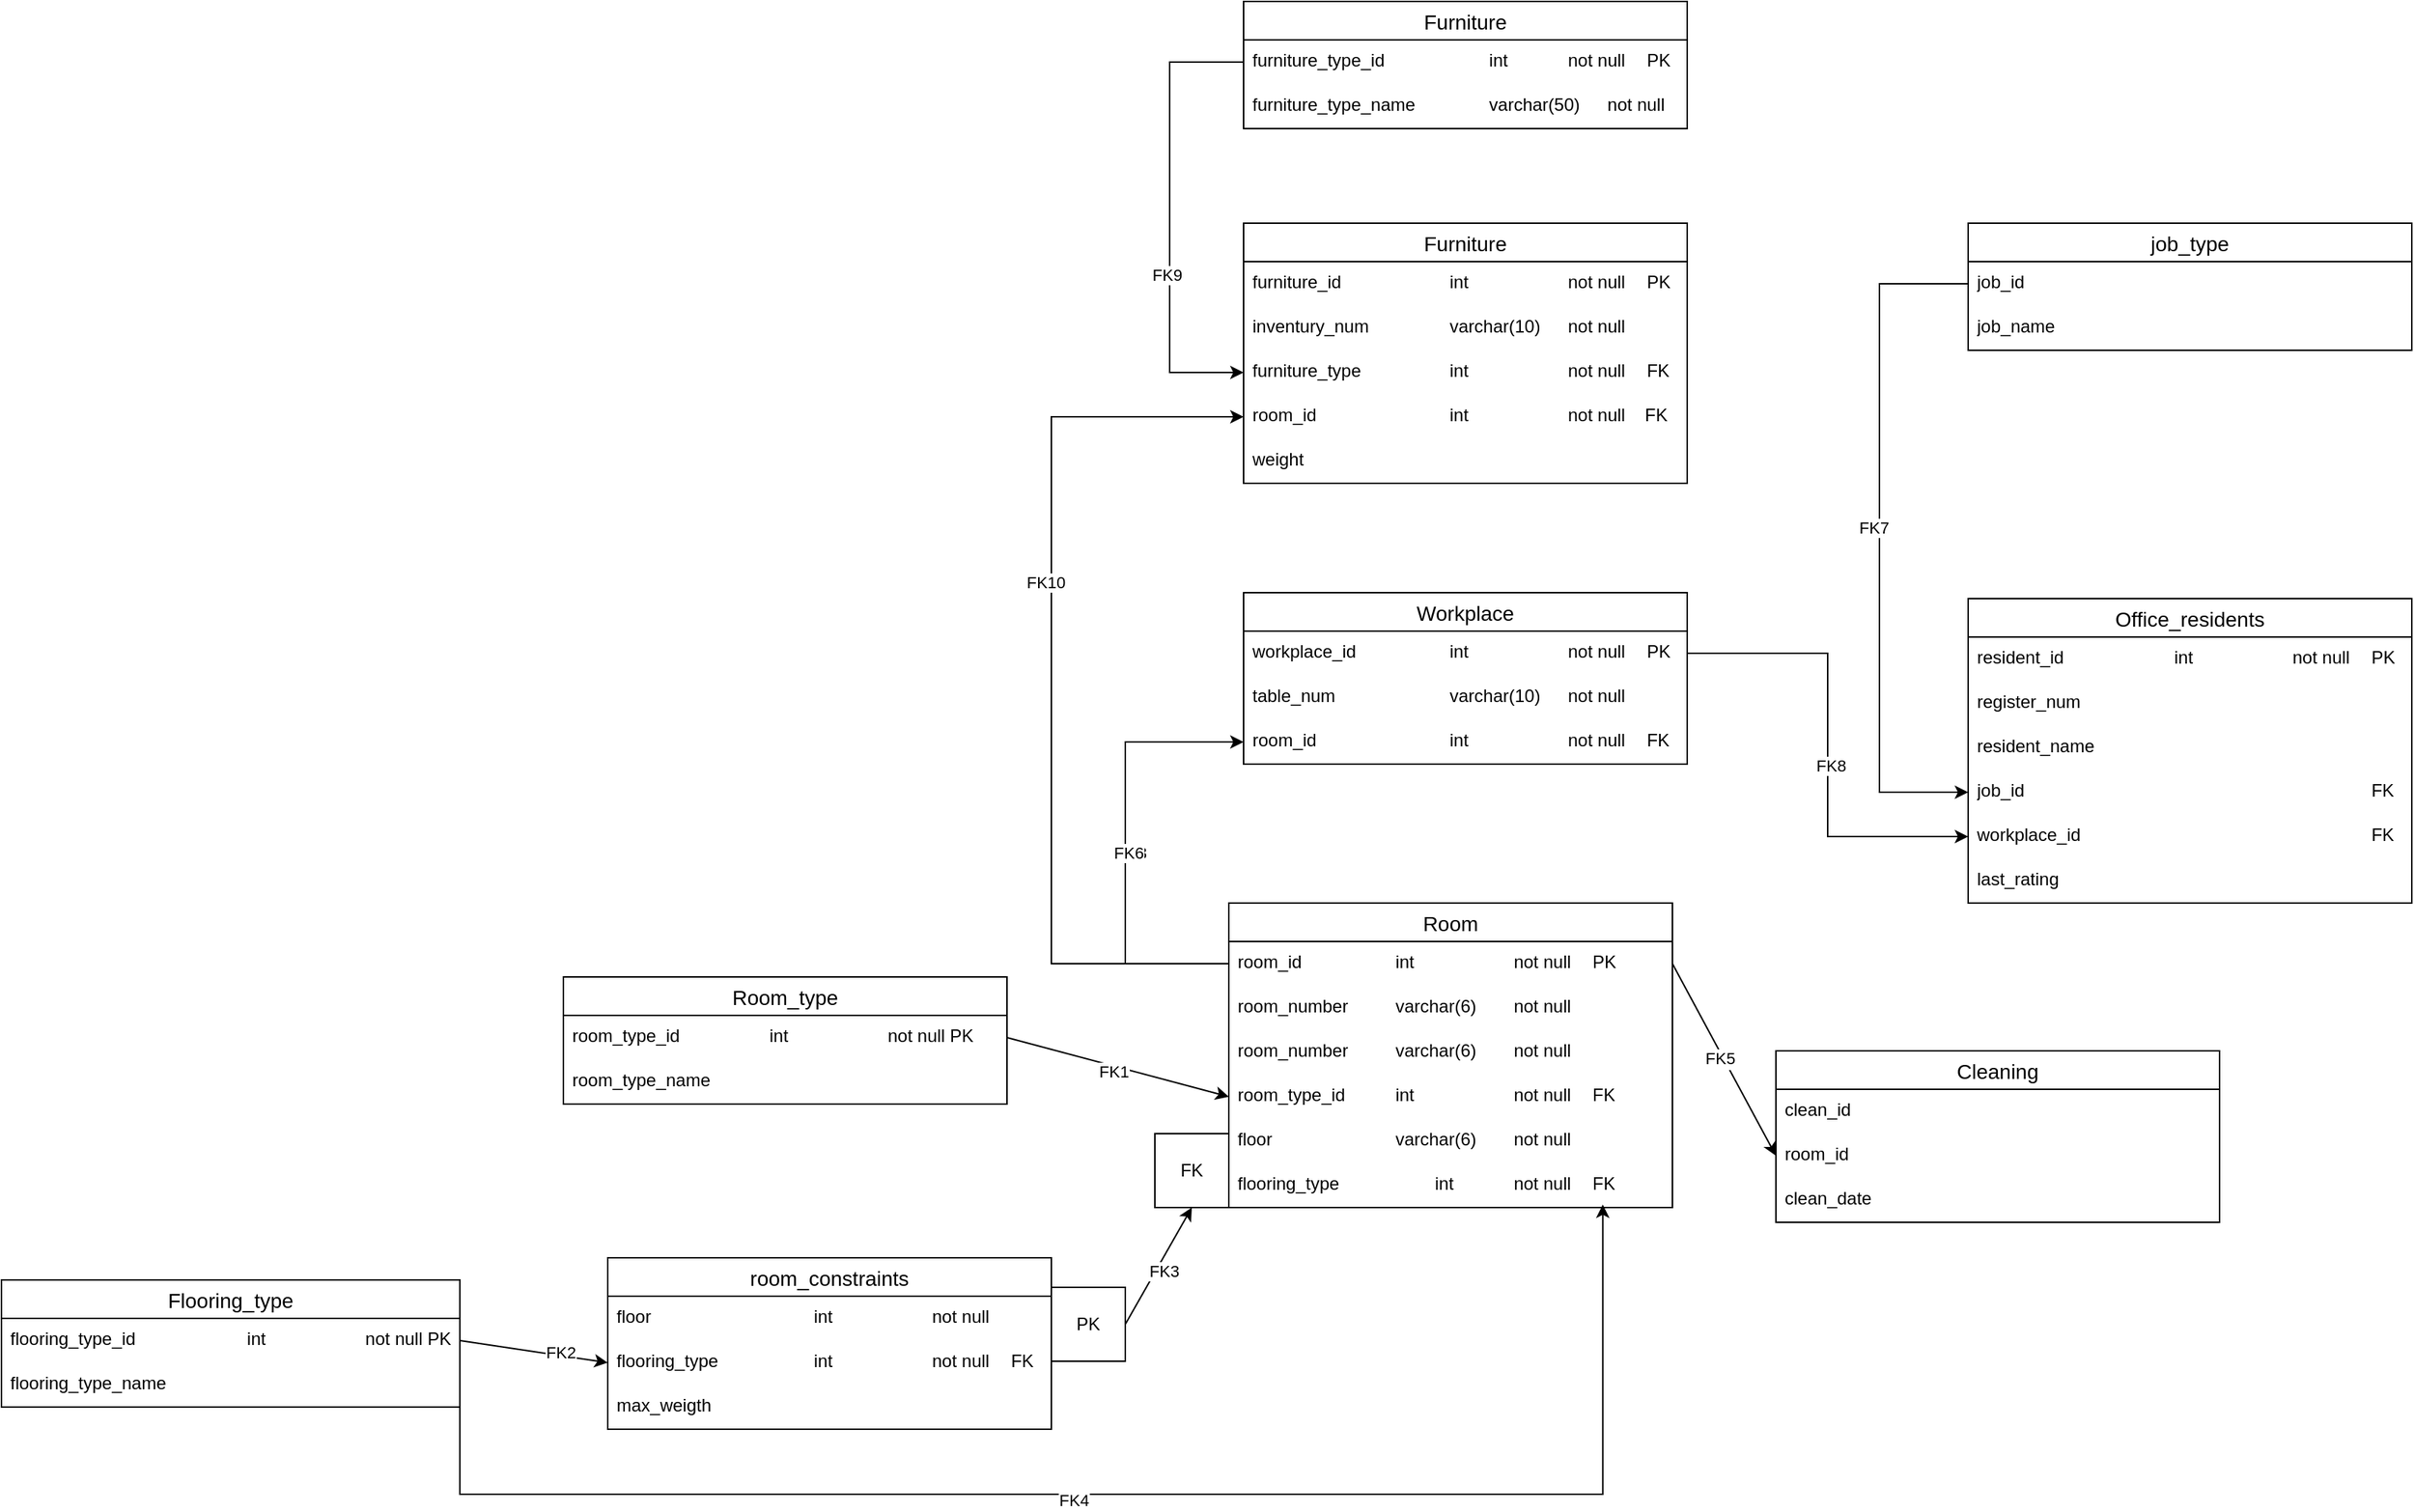 <mxfile version="24.0.0" type="device">
  <diagram name="Страница — 1" id="23uOdFyNwSPLjzTVQpTY">
    <mxGraphModel dx="2697" dy="2239" grid="1" gridSize="10" guides="1" tooltips="1" connect="1" arrows="1" fold="1" page="1" pageScale="1" pageWidth="827" pageHeight="1169" math="0" shadow="0">
      <root>
        <mxCell id="0" />
        <mxCell id="1" parent="0" />
        <mxCell id="cnRgSbyEC5W4wjnfRQim-16" value="Workplace" style="swimlane;fontStyle=0;childLayout=stackLayout;horizontal=1;startSize=26;horizontalStack=0;resizeParent=1;resizeParentMax=0;resizeLast=0;collapsible=1;marginBottom=0;align=center;fontSize=14;" vertex="1" parent="1">
          <mxGeometry x="30" y="-90" width="300" height="116" as="geometry" />
        </mxCell>
        <mxCell id="cnRgSbyEC5W4wjnfRQim-17" value="workplace_id&lt;span style=&quot;white-space: pre;&quot;&gt;&#x9;&lt;span style=&quot;white-space: pre;&quot;&gt;&#x9;&lt;span style=&quot;white-space: pre;&quot;&gt;&#x9;&lt;span style=&quot;white-space: pre;&quot;&gt;&lt;span style=&quot;white-space: pre;&quot;&gt;int&lt;span style=&quot;white-space: pre;&quot;&gt;&#x9;&lt;span style=&quot;white-space: pre;&quot;&gt;&#x9;&lt;span style=&quot;white-space: pre;&quot;&gt;&#x9;&lt;/span&gt;&lt;/span&gt;not null&lt;span style=&quot;white-space: pre;&quot;&gt;&#x9;&lt;span style=&quot;white-space: pre;&quot;&gt;PK&lt;/span&gt;&lt;/span&gt;&lt;/span&gt;&lt;/span&gt;&lt;/span&gt;&lt;/span&gt;&lt;/span&gt;&lt;/span&gt;" style="text;strokeColor=none;fillColor=none;spacingLeft=4;spacingRight=4;overflow=hidden;rotatable=0;points=[[0,0.5],[1,0.5]];portConstraint=eastwest;fontSize=12;whiteSpace=wrap;html=1;" vertex="1" parent="cnRgSbyEC5W4wjnfRQim-16">
          <mxGeometry y="26" width="300" height="30" as="geometry" />
        </mxCell>
        <mxCell id="cnRgSbyEC5W4wjnfRQim-19" value="table_num&lt;span style=&quot;white-space: pre;&quot;&gt;&#x9;&lt;span style=&quot;white-space: pre;&quot;&gt;&#x9;&lt;span style=&quot;white-space: pre;&quot;&gt;&#x9;v&lt;/span&gt;&lt;/span&gt;archar(10)&lt;span style=&quot;white-space: pre;&quot;&gt;&#x9;not null&lt;span style=&quot;white-space: pre;&quot;&gt;&#x9;&lt;/span&gt;&lt;/span&gt;&lt;/span&gt;" style="text;strokeColor=none;fillColor=none;spacingLeft=4;spacingRight=4;overflow=hidden;rotatable=0;points=[[0,0.5],[1,0.5]];portConstraint=eastwest;fontSize=12;whiteSpace=wrap;html=1;" vertex="1" parent="cnRgSbyEC5W4wjnfRQim-16">
          <mxGeometry y="56" width="300" height="30" as="geometry" />
        </mxCell>
        <mxCell id="cnRgSbyEC5W4wjnfRQim-24" value="room_id&lt;span style=&quot;white-space: pre;&quot;&gt;&#x9;&lt;span style=&quot;white-space: pre;&quot;&gt;&#x9;&lt;span style=&quot;white-space: pre;&quot;&gt;&#x9;&lt;span style=&quot;white-space: pre;&quot;&gt;&#x9;int&lt;span style=&quot;white-space: pre;&quot;&gt;&#x9;&lt;span style=&quot;white-space: pre;&quot;&gt;&#x9;&lt;span style=&quot;white-space: pre;&quot;&gt;&#x9;not null&lt;span style=&quot;white-space: pre;&quot;&gt;&#x9;FK&lt;/span&gt;&lt;/span&gt;&lt;/span&gt;&lt;/span&gt;&lt;/span&gt;&lt;/span&gt;&lt;/span&gt;&lt;/span&gt;" style="text;strokeColor=none;fillColor=none;spacingLeft=4;spacingRight=4;overflow=hidden;rotatable=0;points=[[0,0.5],[1,0.5]];portConstraint=eastwest;fontSize=12;whiteSpace=wrap;html=1;" vertex="1" parent="cnRgSbyEC5W4wjnfRQim-16">
          <mxGeometry y="86" width="300" height="30" as="geometry" />
        </mxCell>
        <mxCell id="cnRgSbyEC5W4wjnfRQim-20" value="Cleaning" style="swimlane;fontStyle=0;childLayout=stackLayout;horizontal=1;startSize=26;horizontalStack=0;resizeParent=1;resizeParentMax=0;resizeLast=0;collapsible=1;marginBottom=0;align=center;fontSize=14;" vertex="1" parent="1">
          <mxGeometry x="390" y="220" width="300" height="116" as="geometry" />
        </mxCell>
        <mxCell id="cnRgSbyEC5W4wjnfRQim-21" value="clean_id" style="text;strokeColor=none;fillColor=none;spacingLeft=4;spacingRight=4;overflow=hidden;rotatable=0;points=[[0,0.5],[1,0.5]];portConstraint=eastwest;fontSize=12;whiteSpace=wrap;html=1;" vertex="1" parent="cnRgSbyEC5W4wjnfRQim-20">
          <mxGeometry y="26" width="300" height="30" as="geometry" />
        </mxCell>
        <mxCell id="cnRgSbyEC5W4wjnfRQim-22" value="room_id" style="text;strokeColor=none;fillColor=none;spacingLeft=4;spacingRight=4;overflow=hidden;rotatable=0;points=[[0,0.5],[1,0.5]];portConstraint=eastwest;fontSize=12;whiteSpace=wrap;html=1;" vertex="1" parent="cnRgSbyEC5W4wjnfRQim-20">
          <mxGeometry y="56" width="300" height="30" as="geometry" />
        </mxCell>
        <mxCell id="cnRgSbyEC5W4wjnfRQim-23" value="clean_date" style="text;strokeColor=none;fillColor=none;spacingLeft=4;spacingRight=4;overflow=hidden;rotatable=0;points=[[0,0.5],[1,0.5]];portConstraint=eastwest;fontSize=12;whiteSpace=wrap;html=1;" vertex="1" parent="cnRgSbyEC5W4wjnfRQim-20">
          <mxGeometry y="86" width="300" height="30" as="geometry" />
        </mxCell>
        <mxCell id="cnRgSbyEC5W4wjnfRQim-25" value="Room" style="swimlane;fontStyle=0;childLayout=stackLayout;horizontal=1;startSize=26;horizontalStack=0;resizeParent=1;resizeParentMax=0;resizeLast=0;collapsible=1;marginBottom=0;align=center;fontSize=14;" vertex="1" parent="1">
          <mxGeometry x="20" y="120" width="300" height="206" as="geometry" />
        </mxCell>
        <mxCell id="cnRgSbyEC5W4wjnfRQim-26" value="room_id&lt;span style=&quot;white-space: pre;&quot;&gt;&#x9;&lt;span style=&quot;white-space: pre;&quot;&gt;&#x9;&lt;span style=&quot;white-space: pre;&quot;&gt;&#x9;&lt;span style=&quot;white-space: pre;&quot;&gt;&lt;span style=&quot;white-space: pre;&quot;&gt;int&lt;span style=&quot;white-space: pre;&quot;&gt;&#x9;&lt;span style=&quot;white-space: pre;&quot;&gt;&#x9;&lt;span style=&quot;white-space: pre;&quot;&gt;&#x9;&lt;/span&gt;&lt;/span&gt;not null&lt;span style=&quot;white-space: pre;&quot;&gt;&#x9;&lt;span style=&quot;white-space: pre;&quot;&gt;PK&lt;/span&gt;&lt;/span&gt;&lt;/span&gt;&lt;/span&gt;&lt;/span&gt;&lt;/span&gt;&lt;/span&gt;&lt;/span&gt;" style="text;strokeColor=none;fillColor=none;spacingLeft=4;spacingRight=4;overflow=hidden;rotatable=0;points=[[0,0.5],[1,0.5]];portConstraint=eastwest;fontSize=12;whiteSpace=wrap;html=1;" vertex="1" parent="cnRgSbyEC5W4wjnfRQim-25">
          <mxGeometry y="26" width="300" height="30" as="geometry" />
        </mxCell>
        <mxCell id="cnRgSbyEC5W4wjnfRQim-28" value="room_number&lt;span style=&quot;white-space: pre;&quot;&gt;&#x9;&lt;span style=&quot;white-space: pre;&quot;&gt;&#x9;varchar(6)&lt;span style=&quot;white-space: pre;&quot;&gt;&lt;span style=&quot;white-space: pre;&quot;&gt;&lt;span style=&quot;white-space: pre;&quot;&gt;&#x9;&lt;span style=&quot;white-space: pre;&quot;&gt;&lt;span style=&quot;white-space: pre;&quot;&gt;not null&lt;span style=&quot;white-space: pre;&quot;&gt;&#x9;&lt;/span&gt;&lt;/span&gt;&lt;/span&gt;&lt;/span&gt;&lt;/span&gt;&lt;/span&gt;&lt;/span&gt;&lt;/span&gt;" style="text;strokeColor=none;fillColor=none;spacingLeft=4;spacingRight=4;overflow=hidden;rotatable=0;points=[[0,0.5],[1,0.5]];portConstraint=eastwest;fontSize=12;whiteSpace=wrap;html=1;" vertex="1" parent="cnRgSbyEC5W4wjnfRQim-25">
          <mxGeometry y="56" width="300" height="30" as="geometry" />
        </mxCell>
        <mxCell id="cnRgSbyEC5W4wjnfRQim-31" value="room_number&lt;span style=&quot;white-space: pre;&quot;&gt;&#x9;&lt;span style=&quot;white-space: pre;&quot;&gt;&#x9;varchar(6)&lt;span style=&quot;white-space: pre;&quot;&gt;&lt;span style=&quot;white-space: pre;&quot;&gt;&lt;span style=&quot;white-space: pre;&quot;&gt;&#x9;&lt;span style=&quot;white-space: pre;&quot;&gt;&lt;span style=&quot;white-space: pre;&quot;&gt;not null&lt;span style=&quot;white-space: pre;&quot;&gt;&#x9;&lt;/span&gt;&lt;/span&gt;&lt;/span&gt;&lt;/span&gt;&lt;/span&gt;&lt;/span&gt;&lt;/span&gt;&lt;/span&gt;" style="text;strokeColor=none;fillColor=none;spacingLeft=4;spacingRight=4;overflow=hidden;rotatable=0;points=[[0,0.5],[1,0.5]];portConstraint=eastwest;fontSize=12;whiteSpace=wrap;html=1;" vertex="1" parent="cnRgSbyEC5W4wjnfRQim-25">
          <mxGeometry y="86" width="300" height="30" as="geometry" />
        </mxCell>
        <mxCell id="cnRgSbyEC5W4wjnfRQim-36" value="room_type_id&lt;span style=&quot;white-space: pre;&quot;&gt;&#x9;&lt;span style=&quot;white-space: pre;&quot;&gt;&#x9;int&lt;span style=&quot;white-space: pre;&quot;&gt;&lt;span style=&quot;white-space: pre;&quot;&gt;&lt;span style=&quot;white-space: pre;&quot;&gt;&#x9;&lt;span style=&quot;white-space: pre;&quot;&gt;&#x9;&lt;span style=&quot;white-space: pre;&quot;&gt;&#x9;&lt;/span&gt;&lt;/span&gt;&lt;span style=&quot;white-space: pre;&quot;&gt;&lt;span style=&quot;white-space: pre;&quot;&gt;not null&lt;span style=&quot;white-space: pre;&quot;&gt;&#x9;FK&lt;/span&gt;&lt;/span&gt;&lt;/span&gt;&lt;/span&gt;&lt;/span&gt;&lt;/span&gt;&lt;/span&gt;&lt;/span&gt;" style="text;strokeColor=none;fillColor=none;spacingLeft=4;spacingRight=4;overflow=hidden;rotatable=0;points=[[0,0.5],[1,0.5]];portConstraint=eastwest;fontSize=12;whiteSpace=wrap;html=1;" vertex="1" parent="cnRgSbyEC5W4wjnfRQim-25">
          <mxGeometry y="116" width="300" height="30" as="geometry" />
        </mxCell>
        <mxCell id="cnRgSbyEC5W4wjnfRQim-27" value="floor&lt;span style=&quot;white-space: pre;&quot;&gt;&#x9;&lt;span style=&quot;white-space: pre;&quot;&gt;&#x9;&lt;span style=&quot;white-space: pre;&quot;&gt;&#x9;&lt;span style=&quot;white-space: pre;&quot;&gt;&#x9;&lt;/span&gt;v&lt;/span&gt;&lt;/span&gt;archar(6)&lt;span style=&quot;white-space: pre;&quot;&gt;&#x9;not null&lt;span style=&quot;white-space: pre;&quot;&gt;&#x9;&lt;/span&gt;&lt;/span&gt;&lt;/span&gt;" style="text;strokeColor=none;fillColor=none;spacingLeft=4;spacingRight=4;overflow=hidden;rotatable=0;points=[[0,0.5],[1,0.5]];portConstraint=eastwest;fontSize=12;whiteSpace=wrap;html=1;" vertex="1" parent="cnRgSbyEC5W4wjnfRQim-25">
          <mxGeometry y="146" width="300" height="30" as="geometry" />
        </mxCell>
        <mxCell id="cnRgSbyEC5W4wjnfRQim-50" value="flooring_type&lt;span style=&quot;white-space: pre;&quot;&gt;&#x9;&lt;span style=&quot;white-space: pre;&quot;&gt;&#x9;&lt;span style=&quot;white-space: pre;&quot;&gt;&#x9;int&lt;span style=&quot;white-space: pre;&quot;&gt;&#x9;&lt;span style=&quot;white-space: pre;&quot;&gt;&#x9;&lt;span style=&quot;white-space: pre;&quot;&gt;not null&lt;span style=&quot;white-space: pre;&quot;&gt;&#x9;FK&lt;/span&gt;&lt;/span&gt;&lt;/span&gt;&lt;/span&gt;&lt;/span&gt;&lt;/span&gt;&lt;/span&gt;" style="text;strokeColor=none;fillColor=none;spacingLeft=4;spacingRight=4;overflow=hidden;rotatable=0;points=[[0,0.5],[1,0.5]];portConstraint=eastwest;fontSize=12;whiteSpace=wrap;html=1;" vertex="1" parent="cnRgSbyEC5W4wjnfRQim-25">
          <mxGeometry y="176" width="300" height="30" as="geometry" />
        </mxCell>
        <mxCell id="cnRgSbyEC5W4wjnfRQim-32" value="Room_type" style="swimlane;fontStyle=0;childLayout=stackLayout;horizontal=1;startSize=26;horizontalStack=0;resizeParent=1;resizeParentMax=0;resizeLast=0;collapsible=1;marginBottom=0;align=center;fontSize=14;" vertex="1" parent="1">
          <mxGeometry x="-430" y="170" width="300" height="86" as="geometry" />
        </mxCell>
        <mxCell id="cnRgSbyEC5W4wjnfRQim-33" value="room_type_id&lt;span style=&quot;white-space: pre;&quot;&gt;&#x9;&lt;span style=&quot;white-space: pre;&quot;&gt;&#x9;&lt;span style=&quot;white-space: pre;&quot;&gt;&#x9;&lt;/span&gt;int&lt;span style=&quot;white-space: pre;&quot;&gt;&#x9;&lt;span style=&quot;white-space: pre;&quot;&gt;&#x9;&lt;span style=&quot;white-space: pre;&quot;&gt;&#x9;&lt;span style=&quot;white-space: pre;&quot;&gt;&lt;span style=&quot;white-space: pre;&quot;&gt;not null PK&lt;/span&gt;&lt;/span&gt;&lt;/span&gt;&lt;/span&gt;&lt;/span&gt;&lt;/span&gt;&lt;/span&gt;" style="text;strokeColor=none;fillColor=none;spacingLeft=4;spacingRight=4;overflow=hidden;rotatable=0;points=[[0,0.5],[1,0.5]];portConstraint=eastwest;fontSize=12;whiteSpace=wrap;html=1;" vertex="1" parent="cnRgSbyEC5W4wjnfRQim-32">
          <mxGeometry y="26" width="300" height="30" as="geometry" />
        </mxCell>
        <mxCell id="cnRgSbyEC5W4wjnfRQim-34" value="room_type_name" style="text;strokeColor=none;fillColor=none;spacingLeft=4;spacingRight=4;overflow=hidden;rotatable=0;points=[[0,0.5],[1,0.5]];portConstraint=eastwest;fontSize=12;whiteSpace=wrap;html=1;" vertex="1" parent="cnRgSbyEC5W4wjnfRQim-32">
          <mxGeometry y="56" width="300" height="30" as="geometry" />
        </mxCell>
        <mxCell id="cnRgSbyEC5W4wjnfRQim-37" value="" style="endArrow=classic;html=1;rounded=0;exitX=1;exitY=0.5;exitDx=0;exitDy=0;entryX=0;entryY=0.5;entryDx=0;entryDy=0;" edge="1" parent="1" source="cnRgSbyEC5W4wjnfRQim-33" target="cnRgSbyEC5W4wjnfRQim-36">
          <mxGeometry width="50" height="50" relative="1" as="geometry">
            <mxPoint x="-130" y="360" as="sourcePoint" />
            <mxPoint x="-80" y="310" as="targetPoint" />
          </mxGeometry>
        </mxCell>
        <mxCell id="cnRgSbyEC5W4wjnfRQim-38" value="FK1" style="edgeLabel;html=1;align=center;verticalAlign=middle;resizable=0;points=[];" vertex="1" connectable="0" parent="cnRgSbyEC5W4wjnfRQim-37">
          <mxGeometry x="-0.033" y="-4" relative="1" as="geometry">
            <mxPoint as="offset" />
          </mxGeometry>
        </mxCell>
        <mxCell id="cnRgSbyEC5W4wjnfRQim-39" value="room_constraints" style="swimlane;fontStyle=0;childLayout=stackLayout;horizontal=1;startSize=26;horizontalStack=0;resizeParent=1;resizeParentMax=0;resizeLast=0;collapsible=1;marginBottom=0;align=center;fontSize=14;" vertex="1" parent="1">
          <mxGeometry x="-400" y="360" width="300" height="116" as="geometry" />
        </mxCell>
        <mxCell id="cnRgSbyEC5W4wjnfRQim-40" value="floor&lt;span style=&quot;white-space: pre;&quot;&gt;&#x9;&lt;span style=&quot;white-space: pre;&quot;&gt;&#x9;&lt;span style=&quot;white-space: pre;&quot;&gt;&#x9;&lt;span style=&quot;white-space: pre;&quot;&gt;&#x9;&lt;span style=&quot;white-space: pre;&quot;&gt;&#x9;&lt;/span&gt;&lt;/span&gt;&lt;/span&gt;int&lt;span style=&quot;white-space: pre;&quot;&gt;&#x9;&lt;span style=&quot;white-space: pre;&quot;&gt;&#x9;&lt;span style=&quot;white-space: pre;&quot;&gt;&#x9;&lt;span style=&quot;white-space: pre;&quot;&gt;&lt;span style=&quot;white-space: pre;&quot;&gt;not null &lt;/span&gt;&lt;/span&gt;&lt;/span&gt;&lt;/span&gt;&lt;/span&gt;&lt;/span&gt;&lt;/span&gt;" style="text;strokeColor=none;fillColor=none;spacingLeft=4;spacingRight=4;overflow=hidden;rotatable=0;points=[[0,0.5],[1,0.5]];portConstraint=eastwest;fontSize=12;whiteSpace=wrap;html=1;" vertex="1" parent="cnRgSbyEC5W4wjnfRQim-39">
          <mxGeometry y="26" width="300" height="30" as="geometry" />
        </mxCell>
        <mxCell id="cnRgSbyEC5W4wjnfRQim-41" value="flooring_type&lt;span style=&quot;white-space: pre;&quot;&gt;&#x9;&lt;span style=&quot;white-space: pre;&quot;&gt;&#x9;&lt;span style=&quot;white-space: pre;&quot;&gt;&#x9;int&lt;span style=&quot;white-space: pre;&quot;&gt;&#x9;&lt;span style=&quot;white-space: pre;&quot;&gt;&#x9;&lt;span style=&quot;white-space: pre;&quot;&gt;&#x9;not null&lt;span style=&quot;white-space: pre;&quot;&gt;&#x9;FK&lt;/span&gt;&lt;/span&gt;&lt;/span&gt;&lt;/span&gt;&lt;/span&gt;&lt;/span&gt;&lt;/span&gt;" style="text;strokeColor=none;fillColor=none;spacingLeft=4;spacingRight=4;overflow=hidden;rotatable=0;points=[[0,0.5],[1,0.5]];portConstraint=eastwest;fontSize=12;whiteSpace=wrap;html=1;" vertex="1" parent="cnRgSbyEC5W4wjnfRQim-39">
          <mxGeometry y="56" width="300" height="30" as="geometry" />
        </mxCell>
        <mxCell id="cnRgSbyEC5W4wjnfRQim-42" value="max_weigth" style="text;strokeColor=none;fillColor=none;spacingLeft=4;spacingRight=4;overflow=hidden;rotatable=0;points=[[0,0.5],[1,0.5]];portConstraint=eastwest;fontSize=12;whiteSpace=wrap;html=1;" vertex="1" parent="cnRgSbyEC5W4wjnfRQim-39">
          <mxGeometry y="86" width="300" height="30" as="geometry" />
        </mxCell>
        <mxCell id="cnRgSbyEC5W4wjnfRQim-43" value="PK" style="whiteSpace=wrap;html=1;aspect=fixed;" vertex="1" parent="1">
          <mxGeometry x="-100" y="380" width="50" height="50" as="geometry" />
        </mxCell>
        <mxCell id="cnRgSbyEC5W4wjnfRQim-44" value="Flooring_type" style="swimlane;fontStyle=0;childLayout=stackLayout;horizontal=1;startSize=26;horizontalStack=0;resizeParent=1;resizeParentMax=0;resizeLast=0;collapsible=1;marginBottom=0;align=center;fontSize=14;" vertex="1" parent="1">
          <mxGeometry x="-810" y="375" width="310" height="86" as="geometry" />
        </mxCell>
        <mxCell id="cnRgSbyEC5W4wjnfRQim-45" value="flooring_type_id&lt;span style=&quot;white-space: pre;&quot;&gt;&#x9;&lt;span style=&quot;white-space: pre;&quot;&gt;&#x9;&lt;span style=&quot;white-space: pre;&quot;&gt;&#x9;&lt;/span&gt;int&lt;span style=&quot;white-space: pre;&quot;&gt;&#x9;&lt;span style=&quot;white-space: pre;&quot;&gt;&#x9;&lt;span style=&quot;white-space: pre;&quot;&gt;&#x9;&lt;span style=&quot;white-space: pre;&quot;&gt;&lt;span style=&quot;white-space: pre;&quot;&gt;not null PK&lt;/span&gt;&lt;/span&gt;&lt;/span&gt;&lt;/span&gt;&lt;/span&gt;&lt;/span&gt;&lt;/span&gt;" style="text;strokeColor=none;fillColor=none;spacingLeft=4;spacingRight=4;overflow=hidden;rotatable=0;points=[[0,0.5],[1,0.5]];portConstraint=eastwest;fontSize=12;whiteSpace=wrap;html=1;" vertex="1" parent="cnRgSbyEC5W4wjnfRQim-44">
          <mxGeometry y="26" width="310" height="30" as="geometry" />
        </mxCell>
        <mxCell id="cnRgSbyEC5W4wjnfRQim-46" value="flooring_type_name" style="text;strokeColor=none;fillColor=none;spacingLeft=4;spacingRight=4;overflow=hidden;rotatable=0;points=[[0,0.5],[1,0.5]];portConstraint=eastwest;fontSize=12;whiteSpace=wrap;html=1;" vertex="1" parent="cnRgSbyEC5W4wjnfRQim-44">
          <mxGeometry y="56" width="310" height="30" as="geometry" />
        </mxCell>
        <mxCell id="cnRgSbyEC5W4wjnfRQim-47" value="" style="endArrow=classic;html=1;rounded=0;exitX=1;exitY=0.5;exitDx=0;exitDy=0;entryX=0;entryY=0.5;entryDx=0;entryDy=0;" edge="1" parent="1" source="cnRgSbyEC5W4wjnfRQim-45" target="cnRgSbyEC5W4wjnfRQim-41">
          <mxGeometry width="50" height="50" relative="1" as="geometry">
            <mxPoint x="-530" y="330" as="sourcePoint" />
            <mxPoint x="-480" y="280" as="targetPoint" />
          </mxGeometry>
        </mxCell>
        <mxCell id="cnRgSbyEC5W4wjnfRQim-48" value="FK2" style="edgeLabel;html=1;align=center;verticalAlign=middle;resizable=0;points=[];" vertex="1" connectable="0" parent="cnRgSbyEC5W4wjnfRQim-47">
          <mxGeometry x="0.353" y="2" relative="1" as="geometry">
            <mxPoint as="offset" />
          </mxGeometry>
        </mxCell>
        <mxCell id="cnRgSbyEC5W4wjnfRQim-51" value="FK" style="whiteSpace=wrap;html=1;aspect=fixed;" vertex="1" parent="1">
          <mxGeometry x="-30" y="276" width="50" height="50" as="geometry" />
        </mxCell>
        <mxCell id="cnRgSbyEC5W4wjnfRQim-52" value="" style="endArrow=classic;html=1;rounded=0;exitX=1;exitY=0.5;exitDx=0;exitDy=0;entryX=0.5;entryY=1;entryDx=0;entryDy=0;" edge="1" parent="1" source="cnRgSbyEC5W4wjnfRQim-43" target="cnRgSbyEC5W4wjnfRQim-51">
          <mxGeometry width="50" height="50" relative="1" as="geometry">
            <mxPoint y="446" as="sourcePoint" />
            <mxPoint x="120" y="416" as="targetPoint" />
          </mxGeometry>
        </mxCell>
        <mxCell id="cnRgSbyEC5W4wjnfRQim-53" value="FK3" style="edgeLabel;html=1;align=center;verticalAlign=middle;resizable=0;points=[];" vertex="1" connectable="0" parent="cnRgSbyEC5W4wjnfRQim-52">
          <mxGeometry x="-0.033" y="-4" relative="1" as="geometry">
            <mxPoint as="offset" />
          </mxGeometry>
        </mxCell>
        <mxCell id="cnRgSbyEC5W4wjnfRQim-54" value="" style="endArrow=classic;html=1;rounded=0;exitX=1;exitY=0.5;exitDx=0;exitDy=0;entryX=0.843;entryY=0.933;entryDx=0;entryDy=0;entryPerimeter=0;edgeStyle=orthogonalEdgeStyle;" edge="1" parent="1" source="cnRgSbyEC5W4wjnfRQim-45" target="cnRgSbyEC5W4wjnfRQim-50">
          <mxGeometry width="50" height="50" relative="1" as="geometry">
            <mxPoint x="-40" y="415" as="sourcePoint" />
            <mxPoint x="5" y="336" as="targetPoint" />
            <Array as="points">
              <mxPoint x="-500" y="520" />
              <mxPoint x="273" y="520" />
            </Array>
          </mxGeometry>
        </mxCell>
        <mxCell id="cnRgSbyEC5W4wjnfRQim-55" value="FK4" style="edgeLabel;html=1;align=center;verticalAlign=middle;resizable=0;points=[];" vertex="1" connectable="0" parent="cnRgSbyEC5W4wjnfRQim-54">
          <mxGeometry x="-0.033" y="-4" relative="1" as="geometry">
            <mxPoint as="offset" />
          </mxGeometry>
        </mxCell>
        <mxCell id="cnRgSbyEC5W4wjnfRQim-56" value="" style="endArrow=classic;html=1;rounded=0;exitX=1;exitY=0.5;exitDx=0;exitDy=0;entryX=0;entryY=0.5;entryDx=0;entryDy=0;" edge="1" parent="1" source="cnRgSbyEC5W4wjnfRQim-26" target="cnRgSbyEC5W4wjnfRQim-22">
          <mxGeometry width="50" height="50" relative="1" as="geometry">
            <mxPoint x="-40" y="415" as="sourcePoint" />
            <mxPoint x="5" y="336" as="targetPoint" />
          </mxGeometry>
        </mxCell>
        <mxCell id="cnRgSbyEC5W4wjnfRQim-57" value="FK3" style="edgeLabel;html=1;align=center;verticalAlign=middle;resizable=0;points=[];" vertex="1" connectable="0" parent="cnRgSbyEC5W4wjnfRQim-56">
          <mxGeometry x="-0.033" y="-4" relative="1" as="geometry">
            <mxPoint as="offset" />
          </mxGeometry>
        </mxCell>
        <mxCell id="cnRgSbyEC5W4wjnfRQim-58" value="FK5" style="edgeLabel;html=1;align=center;verticalAlign=middle;resizable=0;points=[];" vertex="1" connectable="0" parent="cnRgSbyEC5W4wjnfRQim-56">
          <mxGeometry x="-0.031" y="-2" relative="1" as="geometry">
            <mxPoint as="offset" />
          </mxGeometry>
        </mxCell>
        <mxCell id="cnRgSbyEC5W4wjnfRQim-59" value="" style="endArrow=classic;html=1;rounded=0;exitX=0;exitY=0.5;exitDx=0;exitDy=0;entryX=0;entryY=0.5;entryDx=0;entryDy=0;edgeStyle=orthogonalEdgeStyle;" edge="1" parent="1" source="cnRgSbyEC5W4wjnfRQim-26" target="cnRgSbyEC5W4wjnfRQim-24">
          <mxGeometry width="50" height="50" relative="1" as="geometry">
            <mxPoint x="330" y="171" as="sourcePoint" />
            <mxPoint x="400" y="301" as="targetPoint" />
            <Array as="points">
              <mxPoint x="-50" y="161" />
              <mxPoint x="-50" y="11" />
            </Array>
          </mxGeometry>
        </mxCell>
        <mxCell id="cnRgSbyEC5W4wjnfRQim-60" value="FK3" style="edgeLabel;html=1;align=center;verticalAlign=middle;resizable=0;points=[];" vertex="1" connectable="0" parent="cnRgSbyEC5W4wjnfRQim-59">
          <mxGeometry x="-0.033" y="-4" relative="1" as="geometry">
            <mxPoint as="offset" />
          </mxGeometry>
        </mxCell>
        <mxCell id="cnRgSbyEC5W4wjnfRQim-61" value="FK6" style="edgeLabel;html=1;align=center;verticalAlign=middle;resizable=0;points=[];" vertex="1" connectable="0" parent="cnRgSbyEC5W4wjnfRQim-59">
          <mxGeometry x="-0.031" y="-2" relative="1" as="geometry">
            <mxPoint as="offset" />
          </mxGeometry>
        </mxCell>
        <mxCell id="cnRgSbyEC5W4wjnfRQim-64" value="Office_residents" style="swimlane;fontStyle=0;childLayout=stackLayout;horizontal=1;startSize=26;horizontalStack=0;resizeParent=1;resizeParentMax=0;resizeLast=0;collapsible=1;marginBottom=0;align=center;fontSize=14;" vertex="1" parent="1">
          <mxGeometry x="520" y="-86" width="300" height="206" as="geometry" />
        </mxCell>
        <mxCell id="cnRgSbyEC5W4wjnfRQim-65" value="resident_id&lt;span style=&quot;white-space: pre;&quot;&gt;&#x9;&lt;span style=&quot;white-space: pre;&quot;&gt;&#x9;&lt;span style=&quot;white-space: pre;&quot;&gt;&#x9;&lt;span style=&quot;white-space: pre;&quot;&gt;&lt;span style=&quot;white-space: pre;&quot;&gt;int&lt;span style=&quot;white-space: pre;&quot;&gt;&#x9;&lt;span style=&quot;white-space: pre;&quot;&gt;&#x9;&lt;span style=&quot;white-space: pre;&quot;&gt;&#x9;&lt;/span&gt;&lt;/span&gt;not null&lt;span style=&quot;white-space: pre;&quot;&gt;&#x9;&lt;span style=&quot;white-space: pre;&quot;&gt;PK&lt;/span&gt;&lt;/span&gt;&lt;/span&gt;&lt;/span&gt;&lt;/span&gt;&lt;/span&gt;&lt;/span&gt;&lt;/span&gt;" style="text;strokeColor=none;fillColor=none;spacingLeft=4;spacingRight=4;overflow=hidden;rotatable=0;points=[[0,0.5],[1,0.5]];portConstraint=eastwest;fontSize=12;whiteSpace=wrap;html=1;" vertex="1" parent="cnRgSbyEC5W4wjnfRQim-64">
          <mxGeometry y="26" width="300" height="30" as="geometry" />
        </mxCell>
        <mxCell id="cnRgSbyEC5W4wjnfRQim-66" value="register_num&lt;span style=&quot;white-space: pre;&quot;&gt;&#x9;&lt;span style=&quot;white-space: pre;&quot;&gt;&#x9;&lt;span style=&quot;white-space: pre;&quot;&gt;&#x9;&lt;/span&gt;&lt;/span&gt;&lt;span style=&quot;white-space: pre;&quot;&gt;&lt;span style=&quot;white-space: pre;&quot;&gt;&#x9;&lt;/span&gt;&lt;/span&gt;&lt;/span&gt;" style="text;strokeColor=none;fillColor=none;spacingLeft=4;spacingRight=4;overflow=hidden;rotatable=0;points=[[0,0.5],[1,0.5]];portConstraint=eastwest;fontSize=12;whiteSpace=wrap;html=1;" vertex="1" parent="cnRgSbyEC5W4wjnfRQim-64">
          <mxGeometry y="56" width="300" height="30" as="geometry" />
        </mxCell>
        <mxCell id="cnRgSbyEC5W4wjnfRQim-67" value="resident_name" style="text;strokeColor=none;fillColor=none;spacingLeft=4;spacingRight=4;overflow=hidden;rotatable=0;points=[[0,0.5],[1,0.5]];portConstraint=eastwest;fontSize=12;whiteSpace=wrap;html=1;" vertex="1" parent="cnRgSbyEC5W4wjnfRQim-64">
          <mxGeometry y="86" width="300" height="30" as="geometry" />
        </mxCell>
        <mxCell id="cnRgSbyEC5W4wjnfRQim-68" value="job_id&lt;span style=&quot;white-space: pre;&quot;&gt;&#x9;&lt;span style=&quot;white-space: pre;&quot;&gt;&#x9;&lt;span style=&quot;white-space: pre;&quot;&gt;&#x9;&lt;span style=&quot;white-space: pre;&quot;&gt;&#x9;&lt;span style=&quot;white-space: pre;&quot;&gt;&#x9;&lt;span style=&quot;white-space: pre;&quot;&gt;&#x9;&lt;span style=&quot;white-space: pre;&quot;&gt;&#x9;&lt;span style=&quot;white-space: pre;&quot;&gt;&#x9;&lt;span style=&quot;white-space: pre;&quot;&gt;&#x9;FK&lt;/span&gt;&lt;/span&gt;&lt;/span&gt;&lt;/span&gt;&lt;/span&gt;&lt;/span&gt;&lt;/span&gt;&lt;/span&gt;&lt;/span&gt;" style="text;strokeColor=none;fillColor=none;spacingLeft=4;spacingRight=4;overflow=hidden;rotatable=0;points=[[0,0.5],[1,0.5]];portConstraint=eastwest;fontSize=12;whiteSpace=wrap;html=1;" vertex="1" parent="cnRgSbyEC5W4wjnfRQim-64">
          <mxGeometry y="116" width="300" height="30" as="geometry" />
        </mxCell>
        <mxCell id="cnRgSbyEC5W4wjnfRQim-69" value="workplace_id&lt;span style=&quot;white-space: pre;&quot;&gt;&#x9;&lt;span style=&quot;white-space: pre;&quot;&gt;&#x9;&lt;span style=&quot;white-space: pre;&quot;&gt;&#x9;&lt;span style=&quot;white-space: pre;&quot;&gt;&#x9;&lt;span style=&quot;white-space: pre;&quot;&gt;&#x9;&lt;span style=&quot;white-space: pre;&quot;&gt;&#x9;&lt;span style=&quot;white-space: pre;&quot;&gt;&#x9;&lt;span style=&quot;white-space: pre;&quot;&gt;&#x9;FK&lt;/span&gt;&lt;/span&gt;&lt;/span&gt;&lt;/span&gt;&lt;/span&gt;&lt;/span&gt;&lt;/span&gt;&lt;/span&gt;" style="text;strokeColor=none;fillColor=none;spacingLeft=4;spacingRight=4;overflow=hidden;rotatable=0;points=[[0,0.5],[1,0.5]];portConstraint=eastwest;fontSize=12;whiteSpace=wrap;html=1;" vertex="1" parent="cnRgSbyEC5W4wjnfRQim-64">
          <mxGeometry y="146" width="300" height="30" as="geometry" />
        </mxCell>
        <mxCell id="cnRgSbyEC5W4wjnfRQim-70" value="last_rating" style="text;strokeColor=none;fillColor=none;spacingLeft=4;spacingRight=4;overflow=hidden;rotatable=0;points=[[0,0.5],[1,0.5]];portConstraint=eastwest;fontSize=12;whiteSpace=wrap;html=1;" vertex="1" parent="cnRgSbyEC5W4wjnfRQim-64">
          <mxGeometry y="176" width="300" height="30" as="geometry" />
        </mxCell>
        <mxCell id="cnRgSbyEC5W4wjnfRQim-71" value="job_type" style="swimlane;fontStyle=0;childLayout=stackLayout;horizontal=1;startSize=26;horizontalStack=0;resizeParent=1;resizeParentMax=0;resizeLast=0;collapsible=1;marginBottom=0;align=center;fontSize=14;" vertex="1" parent="1">
          <mxGeometry x="520" y="-340" width="300" height="86" as="geometry" />
        </mxCell>
        <mxCell id="cnRgSbyEC5W4wjnfRQim-75" value="job_id" style="text;strokeColor=none;fillColor=none;spacingLeft=4;spacingRight=4;overflow=hidden;rotatable=0;points=[[0,0.5],[1,0.5]];portConstraint=eastwest;fontSize=12;whiteSpace=wrap;html=1;" vertex="1" parent="cnRgSbyEC5W4wjnfRQim-71">
          <mxGeometry y="26" width="300" height="30" as="geometry" />
        </mxCell>
        <mxCell id="cnRgSbyEC5W4wjnfRQim-77" value="job_name" style="text;strokeColor=none;fillColor=none;spacingLeft=4;spacingRight=4;overflow=hidden;rotatable=0;points=[[0,0.5],[1,0.5]];portConstraint=eastwest;fontSize=12;whiteSpace=wrap;html=1;" vertex="1" parent="cnRgSbyEC5W4wjnfRQim-71">
          <mxGeometry y="56" width="300" height="30" as="geometry" />
        </mxCell>
        <mxCell id="cnRgSbyEC5W4wjnfRQim-78" value="" style="endArrow=classic;html=1;rounded=0;exitX=0;exitY=0.5;exitDx=0;exitDy=0;entryX=0;entryY=0.5;entryDx=0;entryDy=0;edgeStyle=orthogonalEdgeStyle;" edge="1" parent="1" source="cnRgSbyEC5W4wjnfRQim-75" target="cnRgSbyEC5W4wjnfRQim-68">
          <mxGeometry width="50" height="50" relative="1" as="geometry">
            <mxPoint x="30" y="171" as="sourcePoint" />
            <mxPoint x="40" y="21" as="targetPoint" />
            <Array as="points">
              <mxPoint x="460" y="-299" />
              <mxPoint x="460" y="45" />
            </Array>
          </mxGeometry>
        </mxCell>
        <mxCell id="cnRgSbyEC5W4wjnfRQim-79" value="FK7" style="edgeLabel;html=1;align=center;verticalAlign=middle;resizable=0;points=[];" vertex="1" connectable="0" parent="cnRgSbyEC5W4wjnfRQim-78">
          <mxGeometry x="-0.033" y="-4" relative="1" as="geometry">
            <mxPoint as="offset" />
          </mxGeometry>
        </mxCell>
        <mxCell id="cnRgSbyEC5W4wjnfRQim-81" value="" style="endArrow=classic;html=1;rounded=0;exitX=1;exitY=0.5;exitDx=0;exitDy=0;entryX=0;entryY=0.5;entryDx=0;entryDy=0;edgeStyle=orthogonalEdgeStyle;" edge="1" parent="1" source="cnRgSbyEC5W4wjnfRQim-17" target="cnRgSbyEC5W4wjnfRQim-69">
          <mxGeometry width="50" height="50" relative="1" as="geometry">
            <mxPoint x="350" y="-80" as="sourcePoint" />
            <mxPoint x="400" y="-130" as="targetPoint" />
          </mxGeometry>
        </mxCell>
        <mxCell id="cnRgSbyEC5W4wjnfRQim-82" value="FK8" style="edgeLabel;html=1;align=center;verticalAlign=middle;resizable=0;points=[];" vertex="1" connectable="0" parent="cnRgSbyEC5W4wjnfRQim-81">
          <mxGeometry x="0.087" y="2" relative="1" as="geometry">
            <mxPoint as="offset" />
          </mxGeometry>
        </mxCell>
        <mxCell id="cnRgSbyEC5W4wjnfRQim-83" value="Furniture" style="swimlane;fontStyle=0;childLayout=stackLayout;horizontal=1;startSize=26;horizontalStack=0;resizeParent=1;resizeParentMax=0;resizeLast=0;collapsible=1;marginBottom=0;align=center;fontSize=14;" vertex="1" parent="1">
          <mxGeometry x="30" y="-340" width="300" height="176" as="geometry" />
        </mxCell>
        <mxCell id="cnRgSbyEC5W4wjnfRQim-84" value="furniture_id&lt;span style=&quot;white-space: pre;&quot;&gt;&#x9;&lt;span style=&quot;white-space: pre;&quot;&gt;&#x9;&lt;span style=&quot;white-space: pre;&quot;&gt;&#x9;&lt;span style=&quot;white-space: pre;&quot;&gt;&lt;span style=&quot;white-space: pre;&quot;&gt;int&lt;span style=&quot;white-space: pre;&quot;&gt;&#x9;&lt;span style=&quot;white-space: pre;&quot;&gt;&#x9;&lt;span style=&quot;white-space: pre;&quot;&gt;&#x9;&lt;/span&gt;&lt;/span&gt;not null&lt;span style=&quot;white-space: pre;&quot;&gt;&#x9;&lt;span style=&quot;white-space: pre;&quot;&gt;PK&lt;/span&gt;&lt;/span&gt;&lt;/span&gt;&lt;/span&gt;&lt;/span&gt;&lt;/span&gt;&lt;/span&gt;&lt;/span&gt;" style="text;strokeColor=none;fillColor=none;spacingLeft=4;spacingRight=4;overflow=hidden;rotatable=0;points=[[0,0.5],[1,0.5]];portConstraint=eastwest;fontSize=12;whiteSpace=wrap;html=1;" vertex="1" parent="cnRgSbyEC5W4wjnfRQim-83">
          <mxGeometry y="26" width="300" height="30" as="geometry" />
        </mxCell>
        <mxCell id="cnRgSbyEC5W4wjnfRQim-85" value="inventury_num&lt;span style=&quot;white-space: pre;&quot;&gt;&#x9;&lt;span style=&quot;white-space: pre;&quot;&gt;&#x9;&lt;span style=&quot;white-space: pre;&quot;&gt;v&lt;/span&gt;&lt;/span&gt;archar(10)&lt;span style=&quot;white-space: pre;&quot;&gt;&#x9;not null&lt;span style=&quot;white-space: pre;&quot;&gt;&#x9;&lt;/span&gt;&lt;/span&gt;&lt;/span&gt;" style="text;strokeColor=none;fillColor=none;spacingLeft=4;spacingRight=4;overflow=hidden;rotatable=0;points=[[0,0.5],[1,0.5]];portConstraint=eastwest;fontSize=12;whiteSpace=wrap;html=1;" vertex="1" parent="cnRgSbyEC5W4wjnfRQim-83">
          <mxGeometry y="56" width="300" height="30" as="geometry" />
        </mxCell>
        <mxCell id="cnRgSbyEC5W4wjnfRQim-86" value="furniture_type&lt;span style=&quot;white-space: pre;&quot;&gt;&#x9;&lt;span style=&quot;white-space: pre;&quot;&gt;&#x9;&lt;span style=&quot;white-space: pre;&quot;&gt;&#x9;int&lt;span style=&quot;white-space: pre;&quot;&gt;&#x9;&lt;span style=&quot;white-space: pre;&quot;&gt;&#x9;&lt;span style=&quot;white-space: pre;&quot;&gt;&#x9;not null&lt;span style=&quot;white-space: pre;&quot;&gt;&#x9;FK&lt;/span&gt;&lt;/span&gt;&lt;/span&gt;&lt;/span&gt;&lt;/span&gt;&lt;/span&gt;&lt;/span&gt;" style="text;strokeColor=none;fillColor=none;spacingLeft=4;spacingRight=4;overflow=hidden;rotatable=0;points=[[0,0.5],[1,0.5]];portConstraint=eastwest;fontSize=12;whiteSpace=wrap;html=1;" vertex="1" parent="cnRgSbyEC5W4wjnfRQim-83">
          <mxGeometry y="86" width="300" height="30" as="geometry" />
        </mxCell>
        <mxCell id="cnRgSbyEC5W4wjnfRQim-98" value="room_id&lt;span style=&quot;white-space: pre;&quot;&gt;&#x9;&lt;span style=&quot;white-space: pre;&quot;&gt;&#x9;&lt;span style=&quot;white-space: pre;&quot;&gt;&#x9;&lt;span style=&quot;white-space: pre;&quot;&gt;&#x9;int&lt;span style=&quot;white-space: pre;&quot;&gt;&#x9;&lt;span style=&quot;white-space: pre;&quot;&gt;&#x9;&lt;span style=&quot;white-space: pre;&quot;&gt;&#x9;not null    FK&lt;/span&gt;&lt;/span&gt;&lt;/span&gt;&lt;/span&gt;&lt;/span&gt;&lt;/span&gt;&lt;/span&gt;" style="text;strokeColor=none;fillColor=none;spacingLeft=4;spacingRight=4;overflow=hidden;rotatable=0;points=[[0,0.5],[1,0.5]];portConstraint=eastwest;fontSize=12;whiteSpace=wrap;html=1;" vertex="1" parent="cnRgSbyEC5W4wjnfRQim-83">
          <mxGeometry y="116" width="300" height="30" as="geometry" />
        </mxCell>
        <mxCell id="cnRgSbyEC5W4wjnfRQim-101" value="weight" style="text;strokeColor=none;fillColor=none;spacingLeft=4;spacingRight=4;overflow=hidden;rotatable=0;points=[[0,0.5],[1,0.5]];portConstraint=eastwest;fontSize=12;whiteSpace=wrap;html=1;" vertex="1" parent="cnRgSbyEC5W4wjnfRQim-83">
          <mxGeometry y="146" width="300" height="30" as="geometry" />
        </mxCell>
        <mxCell id="cnRgSbyEC5W4wjnfRQim-87" value="Furniture" style="swimlane;fontStyle=0;childLayout=stackLayout;horizontal=1;startSize=26;horizontalStack=0;resizeParent=1;resizeParentMax=0;resizeLast=0;collapsible=1;marginBottom=0;align=center;fontSize=14;" vertex="1" parent="1">
          <mxGeometry x="30" y="-490" width="300" height="86" as="geometry" />
        </mxCell>
        <mxCell id="cnRgSbyEC5W4wjnfRQim-90" value="furniture_type_id&lt;span style=&quot;white-space: pre;&quot;&gt;&#x9;&lt;span style=&quot;white-space: pre;&quot;&gt;&#x9;&lt;span style=&quot;white-space: pre;&quot;&gt;&#x9;int&lt;span style=&quot;white-space: pre;&quot;&gt;&#x9;&lt;span style=&quot;white-space: pre;&quot;&gt;&#x9;&lt;/span&gt;&lt;span style=&quot;white-space: pre;&quot;&gt;&lt;span style=&quot;white-space: pre;&quot;&gt;not null&lt;span style=&quot;white-space: pre;&quot;&gt;&#x9;PK&lt;/span&gt;&lt;/span&gt;&lt;/span&gt;&lt;/span&gt;&lt;/span&gt;&lt;/span&gt;&lt;/span&gt;" style="text;strokeColor=none;fillColor=none;spacingLeft=4;spacingRight=4;overflow=hidden;rotatable=0;points=[[0,0.5],[1,0.5]];portConstraint=eastwest;fontSize=12;whiteSpace=wrap;html=1;" vertex="1" parent="cnRgSbyEC5W4wjnfRQim-87">
          <mxGeometry y="26" width="300" height="30" as="geometry" />
        </mxCell>
        <mxCell id="cnRgSbyEC5W4wjnfRQim-91" value="furniture_type_name&lt;span style=&quot;white-space: pre;&quot;&gt;&#x9;&lt;span style=&quot;white-space: pre;&quot;&gt;&#x9;varchar(50)&lt;/span&gt;&lt;span style=&quot;white-space: pre;&quot;&gt;&lt;span style=&quot;white-space: pre;&quot;&gt;&lt;span style=&quot;white-space: pre;&quot;&gt;&#x9;&lt;span style=&quot;white-space: pre;&quot;&gt;&lt;span style=&quot;white-space: pre;&quot;&gt;not null&lt;span style=&quot;white-space: pre;&quot;&gt;&#x9;&lt;/span&gt;&lt;/span&gt;&lt;/span&gt;&lt;/span&gt;&lt;/span&gt;&lt;/span&gt;&lt;/span&gt;" style="text;strokeColor=none;fillColor=none;spacingLeft=4;spacingRight=4;overflow=hidden;rotatable=0;points=[[0,0.5],[1,0.5]];portConstraint=eastwest;fontSize=12;whiteSpace=wrap;html=1;" vertex="1" parent="cnRgSbyEC5W4wjnfRQim-87">
          <mxGeometry y="56" width="300" height="30" as="geometry" />
        </mxCell>
        <mxCell id="cnRgSbyEC5W4wjnfRQim-96" value="" style="endArrow=classic;html=1;rounded=0;exitX=0;exitY=0.5;exitDx=0;exitDy=0;entryX=0;entryY=0.5;entryDx=0;entryDy=0;edgeStyle=orthogonalEdgeStyle;" edge="1" parent="1" source="cnRgSbyEC5W4wjnfRQim-90" target="cnRgSbyEC5W4wjnfRQim-86">
          <mxGeometry width="50" height="50" relative="1" as="geometry">
            <mxPoint x="-140" y="-290" as="sourcePoint" />
            <mxPoint x="-90" y="-340" as="targetPoint" />
            <Array as="points">
              <mxPoint x="-20" y="-449" />
              <mxPoint x="-20" y="-239" />
            </Array>
          </mxGeometry>
        </mxCell>
        <mxCell id="cnRgSbyEC5W4wjnfRQim-97" value="FK9" style="edgeLabel;html=1;align=center;verticalAlign=middle;resizable=0;points=[];" vertex="1" connectable="0" parent="cnRgSbyEC5W4wjnfRQim-96">
          <mxGeometry x="0.252" y="-2" relative="1" as="geometry">
            <mxPoint as="offset" />
          </mxGeometry>
        </mxCell>
        <mxCell id="cnRgSbyEC5W4wjnfRQim-99" value="" style="endArrow=classic;html=1;rounded=0;exitX=0;exitY=0.5;exitDx=0;exitDy=0;entryX=0;entryY=0.5;entryDx=0;entryDy=0;edgeStyle=orthogonalEdgeStyle;" edge="1" parent="1" source="cnRgSbyEC5W4wjnfRQim-26" target="cnRgSbyEC5W4wjnfRQim-98">
          <mxGeometry width="50" height="50" relative="1" as="geometry">
            <mxPoint x="-180" y="-100" as="sourcePoint" />
            <mxPoint x="-130" y="-150" as="targetPoint" />
            <Array as="points">
              <mxPoint x="-100" y="161" />
              <mxPoint x="-100" y="-209" />
            </Array>
          </mxGeometry>
        </mxCell>
        <mxCell id="cnRgSbyEC5W4wjnfRQim-100" value="FK10" style="edgeLabel;html=1;align=center;verticalAlign=middle;resizable=0;points=[];" vertex="1" connectable="0" parent="cnRgSbyEC5W4wjnfRQim-99">
          <mxGeometry x="0.219" y="4" relative="1" as="geometry">
            <mxPoint as="offset" />
          </mxGeometry>
        </mxCell>
      </root>
    </mxGraphModel>
  </diagram>
</mxfile>
